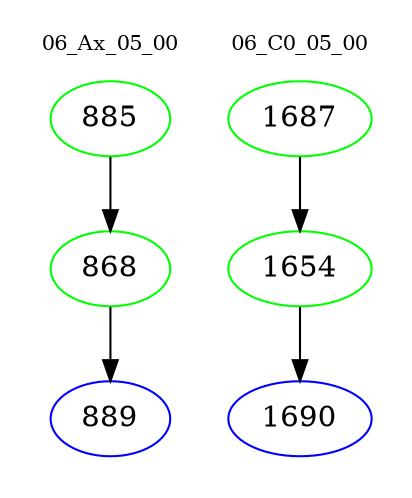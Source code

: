 digraph{
subgraph cluster_0 {
color = white
label = "06_Ax_05_00";
fontsize=10;
T0_885 [label="885", color="green"]
T0_885 -> T0_868 [color="black"]
T0_868 [label="868", color="green"]
T0_868 -> T0_889 [color="black"]
T0_889 [label="889", color="blue"]
}
subgraph cluster_1 {
color = white
label = "06_C0_05_00";
fontsize=10;
T1_1687 [label="1687", color="green"]
T1_1687 -> T1_1654 [color="black"]
T1_1654 [label="1654", color="green"]
T1_1654 -> T1_1690 [color="black"]
T1_1690 [label="1690", color="blue"]
}
}
